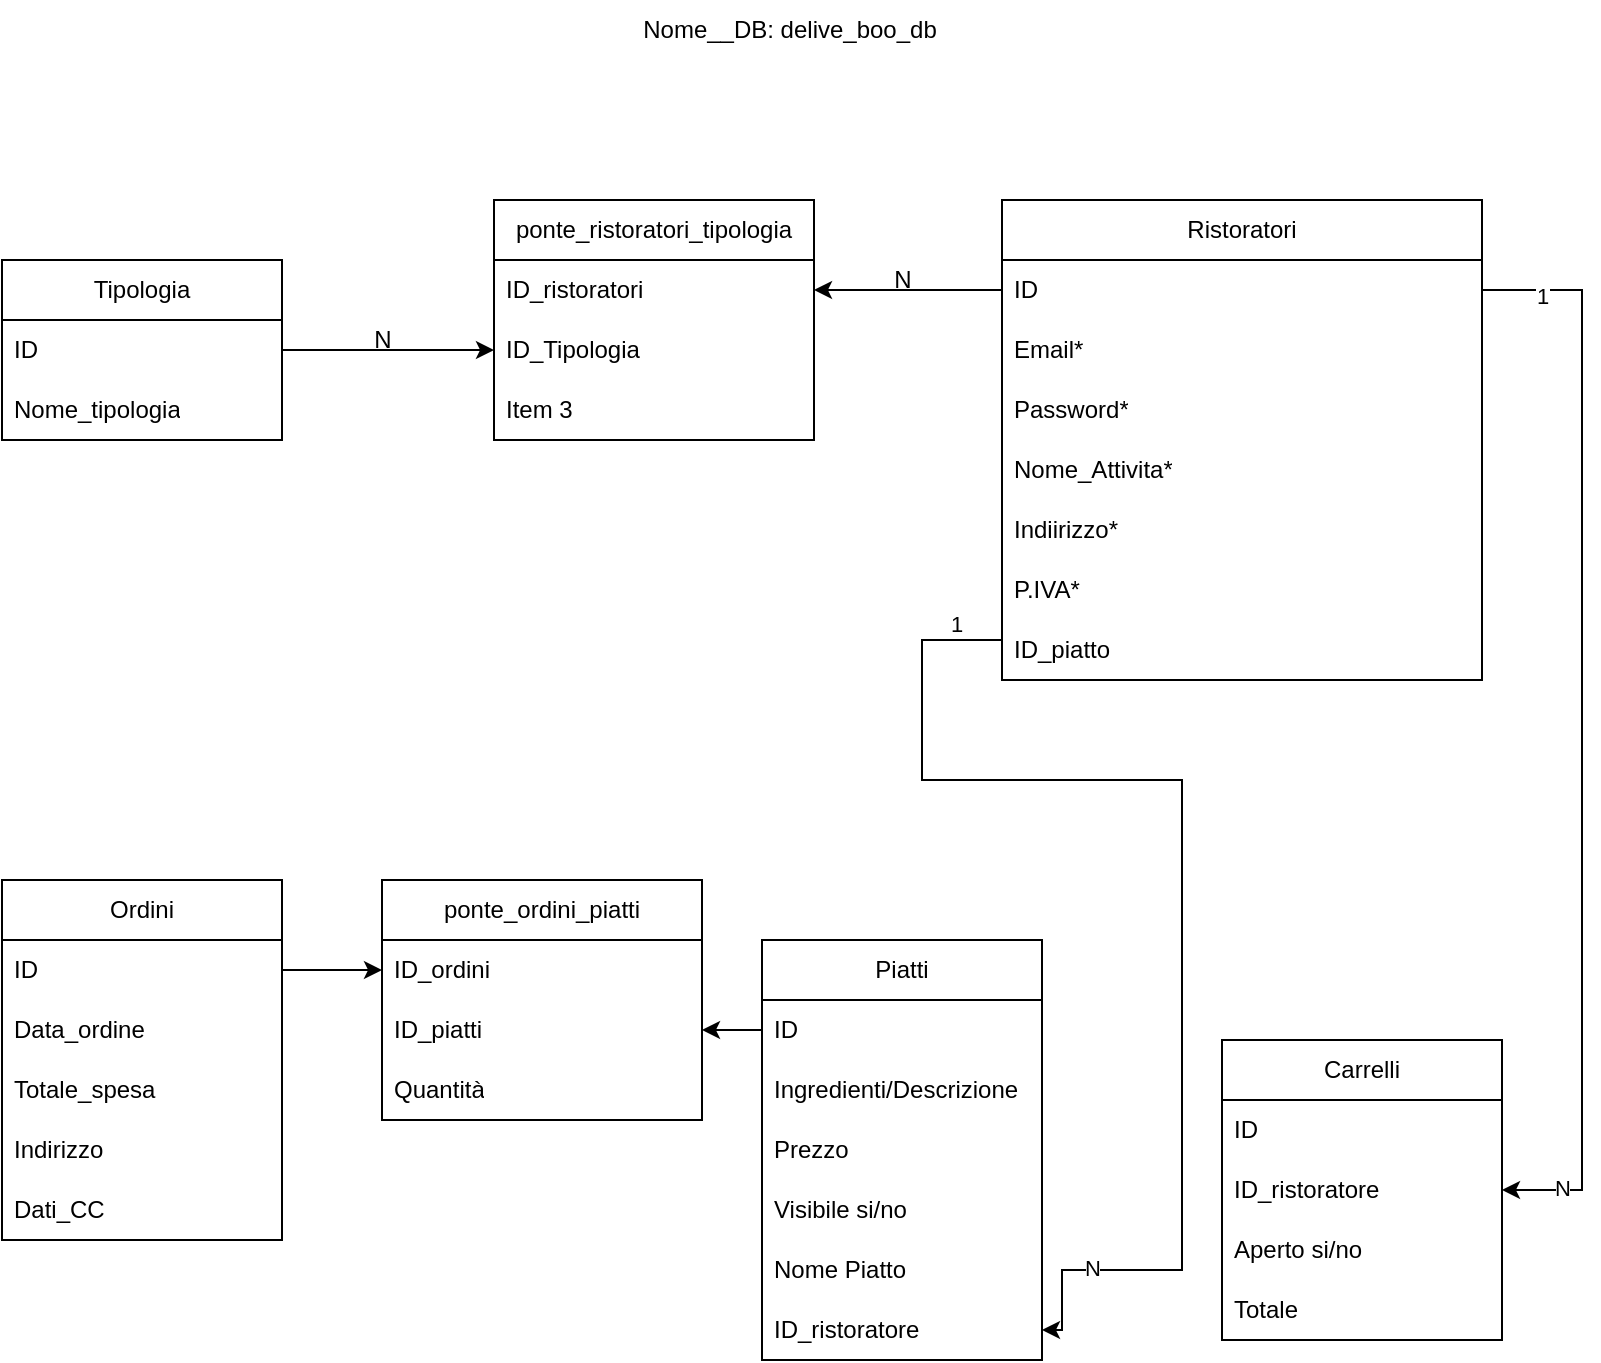 <mxfile version="21.0.10" type="device"><diagram name="Pagina-1" id="mu9G6JfymZ8ugWCQVMO5"><mxGraphModel dx="836" dy="467" grid="1" gridSize="10" guides="1" tooltips="1" connect="1" arrows="1" fold="1" page="1" pageScale="1" pageWidth="827" pageHeight="1169" math="0" shadow="0"><root><mxCell id="0"/><mxCell id="1" parent="0"/><mxCell id="VeRxsH8W1ljb-rIEjhOn-6" value="Nome__DB: delive_boo_db" style="text;html=1;strokeColor=none;fillColor=none;align=center;verticalAlign=middle;whiteSpace=wrap;rounded=0;" parent="1" vertex="1"><mxGeometry x="266" y="10" width="296" height="30" as="geometry"/></mxCell><mxCell id="VeRxsH8W1ljb-rIEjhOn-7" value="Ristoratori" style="swimlane;fontStyle=0;childLayout=stackLayout;horizontal=1;startSize=30;horizontalStack=0;resizeParent=1;resizeParentMax=0;resizeLast=0;collapsible=1;marginBottom=0;whiteSpace=wrap;html=1;" parent="1" vertex="1"><mxGeometry x="520" y="110" width="240" height="240" as="geometry"/></mxCell><mxCell id="VeRxsH8W1ljb-rIEjhOn-8" value="ID" style="text;strokeColor=none;fillColor=none;align=left;verticalAlign=middle;spacingLeft=4;spacingRight=4;overflow=hidden;points=[[0,0.5],[1,0.5]];portConstraint=eastwest;rotatable=0;whiteSpace=wrap;html=1;" parent="VeRxsH8W1ljb-rIEjhOn-7" vertex="1"><mxGeometry y="30" width="240" height="30" as="geometry"/></mxCell><mxCell id="VeRxsH8W1ljb-rIEjhOn-9" value="Email*" style="text;strokeColor=none;fillColor=none;align=left;verticalAlign=middle;spacingLeft=4;spacingRight=4;overflow=hidden;points=[[0,0.5],[1,0.5]];portConstraint=eastwest;rotatable=0;whiteSpace=wrap;html=1;" parent="VeRxsH8W1ljb-rIEjhOn-7" vertex="1"><mxGeometry y="60" width="240" height="30" as="geometry"/></mxCell><mxCell id="VeRxsH8W1ljb-rIEjhOn-10" value="Password*" style="text;strokeColor=none;fillColor=none;align=left;verticalAlign=middle;spacingLeft=4;spacingRight=4;overflow=hidden;points=[[0,0.5],[1,0.5]];portConstraint=eastwest;rotatable=0;whiteSpace=wrap;html=1;" parent="VeRxsH8W1ljb-rIEjhOn-7" vertex="1"><mxGeometry y="90" width="240" height="30" as="geometry"/></mxCell><mxCell id="VeRxsH8W1ljb-rIEjhOn-23" value="Nome_Attivita*" style="text;strokeColor=none;fillColor=none;align=left;verticalAlign=middle;spacingLeft=4;spacingRight=4;overflow=hidden;points=[[0,0.5],[1,0.5]];portConstraint=eastwest;rotatable=0;whiteSpace=wrap;html=1;" parent="VeRxsH8W1ljb-rIEjhOn-7" vertex="1"><mxGeometry y="120" width="240" height="30" as="geometry"/></mxCell><mxCell id="VeRxsH8W1ljb-rIEjhOn-24" value="Indiirizzo*" style="text;strokeColor=none;fillColor=none;align=left;verticalAlign=middle;spacingLeft=4;spacingRight=4;overflow=hidden;points=[[0,0.5],[1,0.5]];portConstraint=eastwest;rotatable=0;whiteSpace=wrap;html=1;" parent="VeRxsH8W1ljb-rIEjhOn-7" vertex="1"><mxGeometry y="150" width="240" height="30" as="geometry"/></mxCell><mxCell id="VeRxsH8W1ljb-rIEjhOn-25" value="P.IVA*" style="text;strokeColor=none;fillColor=none;align=left;verticalAlign=middle;spacingLeft=4;spacingRight=4;overflow=hidden;points=[[0,0.5],[1,0.5]];portConstraint=eastwest;rotatable=0;whiteSpace=wrap;html=1;" parent="VeRxsH8W1ljb-rIEjhOn-7" vertex="1"><mxGeometry y="180" width="240" height="30" as="geometry"/></mxCell><mxCell id="VeRxsH8W1ljb-rIEjhOn-51" value="ID_piatto" style="text;strokeColor=none;fillColor=none;align=left;verticalAlign=middle;spacingLeft=4;spacingRight=4;overflow=hidden;points=[[0,0.5],[1,0.5]];portConstraint=eastwest;rotatable=0;whiteSpace=wrap;html=1;" parent="VeRxsH8W1ljb-rIEjhOn-7" vertex="1"><mxGeometry y="210" width="240" height="30" as="geometry"/></mxCell><mxCell id="VeRxsH8W1ljb-rIEjhOn-11" value="Piatti" style="swimlane;fontStyle=0;childLayout=stackLayout;horizontal=1;startSize=30;horizontalStack=0;resizeParent=1;resizeParentMax=0;resizeLast=0;collapsible=1;marginBottom=0;whiteSpace=wrap;html=1;" parent="1" vertex="1"><mxGeometry x="400" y="480" width="140" height="210" as="geometry"/></mxCell><mxCell id="VeRxsH8W1ljb-rIEjhOn-12" value="ID" style="text;strokeColor=none;fillColor=none;align=left;verticalAlign=middle;spacingLeft=4;spacingRight=4;overflow=hidden;points=[[0,0.5],[1,0.5]];portConstraint=eastwest;rotatable=0;whiteSpace=wrap;html=1;" parent="VeRxsH8W1ljb-rIEjhOn-11" vertex="1"><mxGeometry y="30" width="140" height="30" as="geometry"/></mxCell><mxCell id="VeRxsH8W1ljb-rIEjhOn-14" value="Ingredienti/Descrizione" style="text;strokeColor=none;fillColor=none;align=left;verticalAlign=middle;spacingLeft=4;spacingRight=4;overflow=hidden;points=[[0,0.5],[1,0.5]];portConstraint=eastwest;rotatable=0;whiteSpace=wrap;html=1;" parent="VeRxsH8W1ljb-rIEjhOn-11" vertex="1"><mxGeometry y="60" width="140" height="30" as="geometry"/></mxCell><mxCell id="VeRxsH8W1ljb-rIEjhOn-41" value="Prezzo" style="text;strokeColor=none;fillColor=none;align=left;verticalAlign=middle;spacingLeft=4;spacingRight=4;overflow=hidden;points=[[0,0.5],[1,0.5]];portConstraint=eastwest;rotatable=0;whiteSpace=wrap;html=1;" parent="VeRxsH8W1ljb-rIEjhOn-11" vertex="1"><mxGeometry y="90" width="140" height="30" as="geometry"/></mxCell><mxCell id="VeRxsH8W1ljb-rIEjhOn-42" value="Visibile si/no" style="text;strokeColor=none;fillColor=none;align=left;verticalAlign=middle;spacingLeft=4;spacingRight=4;overflow=hidden;points=[[0,0.5],[1,0.5]];portConstraint=eastwest;rotatable=0;whiteSpace=wrap;html=1;" parent="VeRxsH8W1ljb-rIEjhOn-11" vertex="1"><mxGeometry y="120" width="140" height="30" as="geometry"/></mxCell><mxCell id="VeRxsH8W1ljb-rIEjhOn-44" value="Nome Piatto" style="text;strokeColor=none;fillColor=none;align=left;verticalAlign=middle;spacingLeft=4;spacingRight=4;overflow=hidden;points=[[0,0.5],[1,0.5]];portConstraint=eastwest;rotatable=0;whiteSpace=wrap;html=1;" parent="VeRxsH8W1ljb-rIEjhOn-11" vertex="1"><mxGeometry y="150" width="140" height="30" as="geometry"/></mxCell><mxCell id="DaADNyUsXI8VV_H_2LZL-1" value="ID_ristoratore" style="text;strokeColor=none;fillColor=none;align=left;verticalAlign=middle;spacingLeft=4;spacingRight=4;overflow=hidden;points=[[0,0.5],[1,0.5]];portConstraint=eastwest;rotatable=0;whiteSpace=wrap;html=1;" parent="VeRxsH8W1ljb-rIEjhOn-11" vertex="1"><mxGeometry y="180" width="140" height="30" as="geometry"/></mxCell><mxCell id="VeRxsH8W1ljb-rIEjhOn-15" value="Tipologia" style="swimlane;fontStyle=0;childLayout=stackLayout;horizontal=1;startSize=30;horizontalStack=0;resizeParent=1;resizeParentMax=0;resizeLast=0;collapsible=1;marginBottom=0;whiteSpace=wrap;html=1;" parent="1" vertex="1"><mxGeometry x="20" y="140" width="140" height="90" as="geometry"/></mxCell><mxCell id="VeRxsH8W1ljb-rIEjhOn-16" value="ID" style="text;strokeColor=none;fillColor=none;align=left;verticalAlign=middle;spacingLeft=4;spacingRight=4;overflow=hidden;points=[[0,0.5],[1,0.5]];portConstraint=eastwest;rotatable=0;whiteSpace=wrap;html=1;" parent="VeRxsH8W1ljb-rIEjhOn-15" vertex="1"><mxGeometry y="30" width="140" height="30" as="geometry"/></mxCell><mxCell id="VeRxsH8W1ljb-rIEjhOn-17" value="Nome_tipologia" style="text;strokeColor=none;fillColor=none;align=left;verticalAlign=middle;spacingLeft=4;spacingRight=4;overflow=hidden;points=[[0,0.5],[1,0.5]];portConstraint=eastwest;rotatable=0;whiteSpace=wrap;html=1;" parent="VeRxsH8W1ljb-rIEjhOn-15" vertex="1"><mxGeometry y="60" width="140" height="30" as="geometry"/></mxCell><mxCell id="VeRxsH8W1ljb-rIEjhOn-19" value="Ordini" style="swimlane;fontStyle=0;childLayout=stackLayout;horizontal=1;startSize=30;horizontalStack=0;resizeParent=1;resizeParentMax=0;resizeLast=0;collapsible=1;marginBottom=0;whiteSpace=wrap;html=1;" parent="1" vertex="1"><mxGeometry x="20" y="450" width="140" height="180" as="geometry"/></mxCell><mxCell id="VeRxsH8W1ljb-rIEjhOn-20" value="ID" style="text;strokeColor=none;fillColor=none;align=left;verticalAlign=middle;spacingLeft=4;spacingRight=4;overflow=hidden;points=[[0,0.5],[1,0.5]];portConstraint=eastwest;rotatable=0;whiteSpace=wrap;html=1;" parent="VeRxsH8W1ljb-rIEjhOn-19" vertex="1"><mxGeometry y="30" width="140" height="30" as="geometry"/></mxCell><mxCell id="VeRxsH8W1ljb-rIEjhOn-21" value="Data_ordine" style="text;strokeColor=none;fillColor=none;align=left;verticalAlign=middle;spacingLeft=4;spacingRight=4;overflow=hidden;points=[[0,0.5],[1,0.5]];portConstraint=eastwest;rotatable=0;whiteSpace=wrap;html=1;" parent="VeRxsH8W1ljb-rIEjhOn-19" vertex="1"><mxGeometry y="60" width="140" height="30" as="geometry"/></mxCell><mxCell id="VeRxsH8W1ljb-rIEjhOn-22" value="Totale_spesa" style="text;strokeColor=none;fillColor=none;align=left;verticalAlign=middle;spacingLeft=4;spacingRight=4;overflow=hidden;points=[[0,0.5],[1,0.5]];portConstraint=eastwest;rotatable=0;whiteSpace=wrap;html=1;" parent="VeRxsH8W1ljb-rIEjhOn-19" vertex="1"><mxGeometry y="90" width="140" height="30" as="geometry"/></mxCell><mxCell id="VeRxsH8W1ljb-rIEjhOn-61" value="Indirizzo" style="text;strokeColor=none;fillColor=none;align=left;verticalAlign=middle;spacingLeft=4;spacingRight=4;overflow=hidden;points=[[0,0.5],[1,0.5]];portConstraint=eastwest;rotatable=0;whiteSpace=wrap;html=1;" parent="VeRxsH8W1ljb-rIEjhOn-19" vertex="1"><mxGeometry y="120" width="140" height="30" as="geometry"/></mxCell><mxCell id="VeRxsH8W1ljb-rIEjhOn-62" value="Dati_CC" style="text;strokeColor=none;fillColor=none;align=left;verticalAlign=middle;spacingLeft=4;spacingRight=4;overflow=hidden;points=[[0,0.5],[1,0.5]];portConstraint=eastwest;rotatable=0;whiteSpace=wrap;html=1;" parent="VeRxsH8W1ljb-rIEjhOn-19" vertex="1"><mxGeometry y="150" width="140" height="30" as="geometry"/></mxCell><mxCell id="VeRxsH8W1ljb-rIEjhOn-28" value="ponte_ristoratori_tipologia" style="swimlane;fontStyle=0;childLayout=stackLayout;horizontal=1;startSize=30;horizontalStack=0;resizeParent=1;resizeParentMax=0;resizeLast=0;collapsible=1;marginBottom=0;whiteSpace=wrap;html=1;" parent="1" vertex="1"><mxGeometry x="266" y="110" width="160" height="120" as="geometry"/></mxCell><mxCell id="VeRxsH8W1ljb-rIEjhOn-29" value="ID_ristoratori" style="text;strokeColor=none;fillColor=none;align=left;verticalAlign=middle;spacingLeft=4;spacingRight=4;overflow=hidden;points=[[0,0.5],[1,0.5]];portConstraint=eastwest;rotatable=0;whiteSpace=wrap;html=1;" parent="VeRxsH8W1ljb-rIEjhOn-28" vertex="1"><mxGeometry y="30" width="160" height="30" as="geometry"/></mxCell><mxCell id="VeRxsH8W1ljb-rIEjhOn-30" value="ID_Tipologia" style="text;strokeColor=none;fillColor=none;align=left;verticalAlign=middle;spacingLeft=4;spacingRight=4;overflow=hidden;points=[[0,0.5],[1,0.5]];portConstraint=eastwest;rotatable=0;whiteSpace=wrap;html=1;" parent="VeRxsH8W1ljb-rIEjhOn-28" vertex="1"><mxGeometry y="60" width="160" height="30" as="geometry"/></mxCell><mxCell id="VeRxsH8W1ljb-rIEjhOn-31" value="Item 3" style="text;strokeColor=none;fillColor=none;align=left;verticalAlign=middle;spacingLeft=4;spacingRight=4;overflow=hidden;points=[[0,0.5],[1,0.5]];portConstraint=eastwest;rotatable=0;whiteSpace=wrap;html=1;" parent="VeRxsH8W1ljb-rIEjhOn-28" vertex="1"><mxGeometry y="90" width="160" height="30" as="geometry"/></mxCell><mxCell id="VeRxsH8W1ljb-rIEjhOn-35" value="" style="edgeStyle=orthogonalEdgeStyle;rounded=0;orthogonalLoop=1;jettySize=auto;html=1;" parent="1" source="VeRxsH8W1ljb-rIEjhOn-16" target="VeRxsH8W1ljb-rIEjhOn-30" edge="1"><mxGeometry relative="1" as="geometry"/></mxCell><mxCell id="VeRxsH8W1ljb-rIEjhOn-36" value="" style="edgeStyle=orthogonalEdgeStyle;rounded=0;orthogonalLoop=1;jettySize=auto;html=1;entryX=1;entryY=0.5;entryDx=0;entryDy=0;" parent="1" source="VeRxsH8W1ljb-rIEjhOn-8" target="VeRxsH8W1ljb-rIEjhOn-29" edge="1"><mxGeometry relative="1" as="geometry"/></mxCell><mxCell id="VeRxsH8W1ljb-rIEjhOn-50" value="" style="edgeStyle=orthogonalEdgeStyle;rounded=0;orthogonalLoop=1;jettySize=auto;html=1;entryX=1;entryY=0.5;entryDx=0;entryDy=0;exitX=0;exitY=0.5;exitDx=0;exitDy=0;" parent="1" source="VeRxsH8W1ljb-rIEjhOn-51" target="DaADNyUsXI8VV_H_2LZL-1" edge="1"><mxGeometry relative="1" as="geometry"><mxPoint x="760" y="330" as="sourcePoint"/><mxPoint x="710" y="495" as="targetPoint"/><Array as="points"><mxPoint x="520" y="330"/><mxPoint x="480" y="330"/><mxPoint x="480" y="400"/><mxPoint x="610" y="400"/><mxPoint x="610" y="645"/><mxPoint x="550" y="645"/><mxPoint x="550" y="675"/></Array></mxGeometry></mxCell><mxCell id="VeRxsH8W1ljb-rIEjhOn-52" value="1" style="edgeLabel;html=1;align=center;verticalAlign=middle;resizable=0;points=[];" parent="VeRxsH8W1ljb-rIEjhOn-50" vertex="1" connectable="0"><mxGeometry x="-0.904" y="-4" relative="1" as="geometry"><mxPoint y="-4" as="offset"/></mxGeometry></mxCell><mxCell id="VeRxsH8W1ljb-rIEjhOn-54" value="N" style="edgeLabel;html=1;align=center;verticalAlign=middle;resizable=0;points=[];" parent="VeRxsH8W1ljb-rIEjhOn-50" vertex="1" connectable="0"><mxGeometry x="0.828" y="-1" relative="1" as="geometry"><mxPoint x="4" as="offset"/></mxGeometry></mxCell><mxCell id="VeRxsH8W1ljb-rIEjhOn-55" value="ponte_ordini_piatti" style="swimlane;fontStyle=0;childLayout=stackLayout;horizontal=1;startSize=30;horizontalStack=0;resizeParent=1;resizeParentMax=0;resizeLast=0;collapsible=1;marginBottom=0;whiteSpace=wrap;html=1;" parent="1" vertex="1"><mxGeometry x="210" y="450" width="160" height="120" as="geometry"/></mxCell><mxCell id="VeRxsH8W1ljb-rIEjhOn-56" value="ID_ordini" style="text;strokeColor=none;fillColor=none;align=left;verticalAlign=middle;spacingLeft=4;spacingRight=4;overflow=hidden;points=[[0,0.5],[1,0.5]];portConstraint=eastwest;rotatable=0;whiteSpace=wrap;html=1;" parent="VeRxsH8W1ljb-rIEjhOn-55" vertex="1"><mxGeometry y="30" width="160" height="30" as="geometry"/></mxCell><mxCell id="VeRxsH8W1ljb-rIEjhOn-57" value="ID_piatti" style="text;strokeColor=none;fillColor=none;align=left;verticalAlign=middle;spacingLeft=4;spacingRight=4;overflow=hidden;points=[[0,0.5],[1,0.5]];portConstraint=eastwest;rotatable=0;whiteSpace=wrap;html=1;" parent="VeRxsH8W1ljb-rIEjhOn-55" vertex="1"><mxGeometry y="60" width="160" height="30" as="geometry"/></mxCell><mxCell id="VeRxsH8W1ljb-rIEjhOn-58" value="Quantità" style="text;strokeColor=none;fillColor=none;align=left;verticalAlign=middle;spacingLeft=4;spacingRight=4;overflow=hidden;points=[[0,0.5],[1,0.5]];portConstraint=eastwest;rotatable=0;whiteSpace=wrap;html=1;" parent="VeRxsH8W1ljb-rIEjhOn-55" vertex="1"><mxGeometry y="90" width="160" height="30" as="geometry"/></mxCell><mxCell id="VeRxsH8W1ljb-rIEjhOn-59" value="" style="edgeStyle=orthogonalEdgeStyle;rounded=0;orthogonalLoop=1;jettySize=auto;html=1;" parent="1" source="VeRxsH8W1ljb-rIEjhOn-12" target="VeRxsH8W1ljb-rIEjhOn-57" edge="1"><mxGeometry relative="1" as="geometry"/></mxCell><mxCell id="VeRxsH8W1ljb-rIEjhOn-60" value="" style="edgeStyle=orthogonalEdgeStyle;rounded=0;orthogonalLoop=1;jettySize=auto;html=1;entryX=0;entryY=0.5;entryDx=0;entryDy=0;" parent="1" source="VeRxsH8W1ljb-rIEjhOn-20" target="VeRxsH8W1ljb-rIEjhOn-56" edge="1"><mxGeometry relative="1" as="geometry"><Array as="points"/></mxGeometry></mxCell><mxCell id="DaADNyUsXI8VV_H_2LZL-6" value="Carrelli" style="swimlane;fontStyle=0;childLayout=stackLayout;horizontal=1;startSize=30;horizontalStack=0;resizeParent=1;resizeParentMax=0;resizeLast=0;collapsible=1;marginBottom=0;whiteSpace=wrap;html=1;" parent="1" vertex="1"><mxGeometry x="630" y="530" width="140" height="150" as="geometry"/></mxCell><mxCell id="DaADNyUsXI8VV_H_2LZL-7" value="ID" style="text;strokeColor=none;fillColor=none;align=left;verticalAlign=middle;spacingLeft=4;spacingRight=4;overflow=hidden;points=[[0,0.5],[1,0.5]];portConstraint=eastwest;rotatable=0;whiteSpace=wrap;html=1;" parent="DaADNyUsXI8VV_H_2LZL-6" vertex="1"><mxGeometry y="30" width="140" height="30" as="geometry"/></mxCell><mxCell id="DaADNyUsXI8VV_H_2LZL-8" value="ID_ristoratore" style="text;strokeColor=none;fillColor=none;align=left;verticalAlign=middle;spacingLeft=4;spacingRight=4;overflow=hidden;points=[[0,0.5],[1,0.5]];portConstraint=eastwest;rotatable=0;whiteSpace=wrap;html=1;" parent="DaADNyUsXI8VV_H_2LZL-6" vertex="1"><mxGeometry y="60" width="140" height="30" as="geometry"/></mxCell><mxCell id="DaADNyUsXI8VV_H_2LZL-9" value="Aperto si/no" style="text;strokeColor=none;fillColor=none;align=left;verticalAlign=middle;spacingLeft=4;spacingRight=4;overflow=hidden;points=[[0,0.5],[1,0.5]];portConstraint=eastwest;rotatable=0;whiteSpace=wrap;html=1;" parent="DaADNyUsXI8VV_H_2LZL-6" vertex="1"><mxGeometry y="90" width="140" height="30" as="geometry"/></mxCell><mxCell id="DaADNyUsXI8VV_H_2LZL-12" value="Totale" style="text;strokeColor=none;fillColor=none;align=left;verticalAlign=middle;spacingLeft=4;spacingRight=4;overflow=hidden;points=[[0,0.5],[1,0.5]];portConstraint=eastwest;rotatable=0;whiteSpace=wrap;html=1;" parent="DaADNyUsXI8VV_H_2LZL-6" vertex="1"><mxGeometry y="120" width="140" height="30" as="geometry"/></mxCell><mxCell id="DaADNyUsXI8VV_H_2LZL-14" value="" style="edgeStyle=orthogonalEdgeStyle;rounded=0;orthogonalLoop=1;jettySize=auto;html=1;" parent="1" source="VeRxsH8W1ljb-rIEjhOn-8" target="DaADNyUsXI8VV_H_2LZL-8" edge="1"><mxGeometry relative="1" as="geometry"><Array as="points"><mxPoint x="810" y="155"/><mxPoint x="810" y="605"/></Array></mxGeometry></mxCell><mxCell id="DaADNyUsXI8VV_H_2LZL-16" value="1" style="edgeLabel;html=1;align=center;verticalAlign=middle;resizable=0;points=[];" parent="DaADNyUsXI8VV_H_2LZL-14" vertex="1" connectable="0"><mxGeometry x="-0.872" y="-3" relative="1" as="geometry"><mxPoint x="-5" as="offset"/></mxGeometry></mxCell><mxCell id="DaADNyUsXI8VV_H_2LZL-17" value="N" style="edgeLabel;html=1;align=center;verticalAlign=middle;resizable=0;points=[];" parent="DaADNyUsXI8VV_H_2LZL-14" vertex="1" connectable="0"><mxGeometry x="0.89" y="-1" relative="1" as="geometry"><mxPoint as="offset"/></mxGeometry></mxCell><mxCell id="2KNW9Jj1XTExgC79kSaW-1" value="N" style="text;html=1;align=center;verticalAlign=middle;resizable=0;points=[];autosize=1;strokeColor=none;fillColor=none;" vertex="1" parent="1"><mxGeometry x="455" y="135" width="30" height="30" as="geometry"/></mxCell><mxCell id="2KNW9Jj1XTExgC79kSaW-2" value="N" style="text;html=1;align=center;verticalAlign=middle;resizable=0;points=[];autosize=1;strokeColor=none;fillColor=none;" vertex="1" parent="1"><mxGeometry x="195" y="165" width="30" height="30" as="geometry"/></mxCell></root></mxGraphModel></diagram></mxfile>